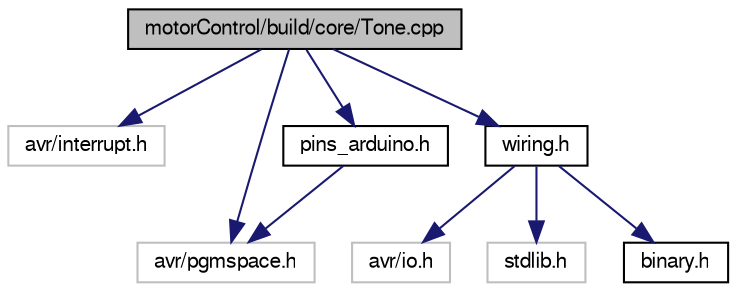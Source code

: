 digraph G
{
  edge [fontname="FreeSans",fontsize="10",labelfontname="FreeSans",labelfontsize="10"];
  node [fontname="FreeSans",fontsize="10",shape=record];
  Node1 [label="motorControl/build/core/Tone.cpp",height=0.2,width=0.4,color="black", fillcolor="grey75", style="filled" fontcolor="black"];
  Node1 -> Node2 [color="midnightblue",fontsize="10",style="solid",fontname="FreeSans"];
  Node2 [label="avr/interrupt.h",height=0.2,width=0.4,color="grey75", fillcolor="white", style="filled"];
  Node1 -> Node3 [color="midnightblue",fontsize="10",style="solid",fontname="FreeSans"];
  Node3 [label="avr/pgmspace.h",height=0.2,width=0.4,color="grey75", fillcolor="white", style="filled"];
  Node1 -> Node4 [color="midnightblue",fontsize="10",style="solid",fontname="FreeSans"];
  Node4 [label="wiring.h",height=0.2,width=0.4,color="black", fillcolor="white", style="filled",URL="$motor_control_2build_2core_2wiring_8h.html"];
  Node4 -> Node5 [color="midnightblue",fontsize="10",style="solid",fontname="FreeSans"];
  Node5 [label="avr/io.h",height=0.2,width=0.4,color="grey75", fillcolor="white", style="filled"];
  Node4 -> Node6 [color="midnightblue",fontsize="10",style="solid",fontname="FreeSans"];
  Node6 [label="stdlib.h",height=0.2,width=0.4,color="grey75", fillcolor="white", style="filled"];
  Node4 -> Node7 [color="midnightblue",fontsize="10",style="solid",fontname="FreeSans"];
  Node7 [label="binary.h",height=0.2,width=0.4,color="black", fillcolor="white", style="filled",URL="$motor_control_2build_2core_2binary_8h.html"];
  Node1 -> Node8 [color="midnightblue",fontsize="10",style="solid",fontname="FreeSans"];
  Node8 [label="pins_arduino.h",height=0.2,width=0.4,color="black", fillcolor="white", style="filled",URL="$motor_control_2build_2core_2pins__arduino_8h.html"];
  Node8 -> Node3 [color="midnightblue",fontsize="10",style="solid",fontname="FreeSans"];
}
